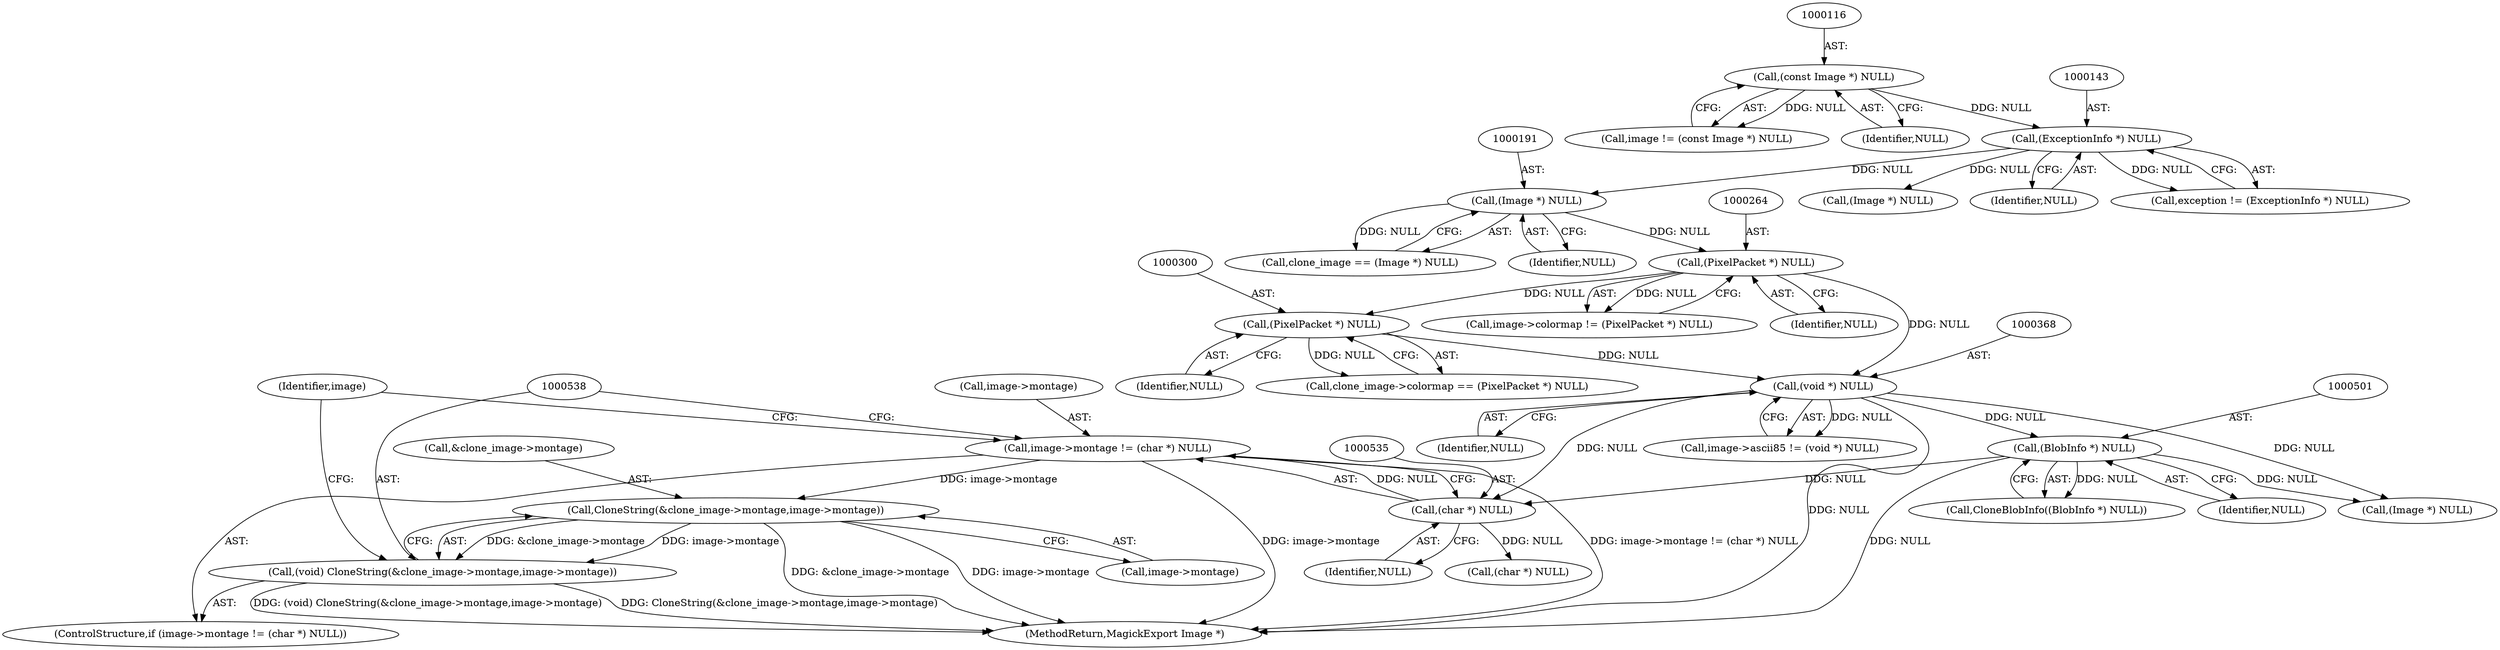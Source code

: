 digraph "0_ImageMagick_01843366d6a7b96e22ad7bb67f3df7d9fd4d5d74@pointer" {
"1000530" [label="(Call,image->montage != (char *) NULL)"];
"1000534" [label="(Call,(char *) NULL)"];
"1000367" [label="(Call,(void *) NULL)"];
"1000263" [label="(Call,(PixelPacket *) NULL)"];
"1000190" [label="(Call,(Image *) NULL)"];
"1000142" [label="(Call,(ExceptionInfo *) NULL)"];
"1000115" [label="(Call,(const Image *) NULL)"];
"1000299" [label="(Call,(PixelPacket *) NULL)"];
"1000500" [label="(Call,(BlobInfo *) NULL)"];
"1000539" [label="(Call,CloneString(&clone_image->montage,image->montage))"];
"1000537" [label="(Call,(void) CloneString(&clone_image->montage,image->montage))"];
"1000367" [label="(Call,(void *) NULL)"];
"1000530" [label="(Call,image->montage != (char *) NULL)"];
"1000529" [label="(ControlStructure,if (image->montage != (char *) NULL))"];
"1000500" [label="(Call,(BlobInfo *) NULL)"];
"1000369" [label="(Identifier,NULL)"];
"1000633" [label="(Call,(Image *) NULL)"];
"1000142" [label="(Call,(ExceptionInfo *) NULL)"];
"1000534" [label="(Call,(char *) NULL)"];
"1000113" [label="(Call,image != (const Image *) NULL)"];
"1000552" [label="(Call,(char *) NULL)"];
"1000265" [label="(Identifier,NULL)"];
"1000295" [label="(Call,clone_image->colormap == (PixelPacket *) NULL)"];
"1000531" [label="(Call,image->montage)"];
"1000537" [label="(Call,(void) CloneString(&clone_image->montage,image->montage))"];
"1000550" [label="(Identifier,image)"];
"1000544" [label="(Call,image->montage)"];
"1000263" [label="(Call,(PixelPacket *) NULL)"];
"1000363" [label="(Call,image->ascii85 != (void *) NULL)"];
"1000115" [label="(Call,(const Image *) NULL)"];
"1000540" [label="(Call,&clone_image->montage)"];
"1000144" [label="(Identifier,NULL)"];
"1000536" [label="(Identifier,NULL)"];
"1000117" [label="(Identifier,NULL)"];
"1000176" [label="(Call,(Image *) NULL)"];
"1000539" [label="(Call,CloneString(&clone_image->montage,image->montage))"];
"1000301" [label="(Identifier,NULL)"];
"1000499" [label="(Call,CloneBlobInfo((BlobInfo *) NULL))"];
"1000844" [label="(MethodReturn,MagickExport Image *)"];
"1000299" [label="(Call,(PixelPacket *) NULL)"];
"1000188" [label="(Call,clone_image == (Image *) NULL)"];
"1000192" [label="(Identifier,NULL)"];
"1000190" [label="(Call,(Image *) NULL)"];
"1000259" [label="(Call,image->colormap != (PixelPacket *) NULL)"];
"1000140" [label="(Call,exception != (ExceptionInfo *) NULL)"];
"1000502" [label="(Identifier,NULL)"];
"1000530" -> "1000529"  [label="AST: "];
"1000530" -> "1000534"  [label="CFG: "];
"1000531" -> "1000530"  [label="AST: "];
"1000534" -> "1000530"  [label="AST: "];
"1000538" -> "1000530"  [label="CFG: "];
"1000550" -> "1000530"  [label="CFG: "];
"1000530" -> "1000844"  [label="DDG: image->montage"];
"1000530" -> "1000844"  [label="DDG: image->montage != (char *) NULL"];
"1000534" -> "1000530"  [label="DDG: NULL"];
"1000530" -> "1000539"  [label="DDG: image->montage"];
"1000534" -> "1000536"  [label="CFG: "];
"1000535" -> "1000534"  [label="AST: "];
"1000536" -> "1000534"  [label="AST: "];
"1000367" -> "1000534"  [label="DDG: NULL"];
"1000500" -> "1000534"  [label="DDG: NULL"];
"1000534" -> "1000552"  [label="DDG: NULL"];
"1000367" -> "1000363"  [label="AST: "];
"1000367" -> "1000369"  [label="CFG: "];
"1000368" -> "1000367"  [label="AST: "];
"1000369" -> "1000367"  [label="AST: "];
"1000363" -> "1000367"  [label="CFG: "];
"1000367" -> "1000844"  [label="DDG: NULL"];
"1000367" -> "1000363"  [label="DDG: NULL"];
"1000263" -> "1000367"  [label="DDG: NULL"];
"1000299" -> "1000367"  [label="DDG: NULL"];
"1000367" -> "1000500"  [label="DDG: NULL"];
"1000367" -> "1000633"  [label="DDG: NULL"];
"1000263" -> "1000259"  [label="AST: "];
"1000263" -> "1000265"  [label="CFG: "];
"1000264" -> "1000263"  [label="AST: "];
"1000265" -> "1000263"  [label="AST: "];
"1000259" -> "1000263"  [label="CFG: "];
"1000263" -> "1000259"  [label="DDG: NULL"];
"1000190" -> "1000263"  [label="DDG: NULL"];
"1000263" -> "1000299"  [label="DDG: NULL"];
"1000190" -> "1000188"  [label="AST: "];
"1000190" -> "1000192"  [label="CFG: "];
"1000191" -> "1000190"  [label="AST: "];
"1000192" -> "1000190"  [label="AST: "];
"1000188" -> "1000190"  [label="CFG: "];
"1000190" -> "1000188"  [label="DDG: NULL"];
"1000142" -> "1000190"  [label="DDG: NULL"];
"1000142" -> "1000140"  [label="AST: "];
"1000142" -> "1000144"  [label="CFG: "];
"1000143" -> "1000142"  [label="AST: "];
"1000144" -> "1000142"  [label="AST: "];
"1000140" -> "1000142"  [label="CFG: "];
"1000142" -> "1000140"  [label="DDG: NULL"];
"1000115" -> "1000142"  [label="DDG: NULL"];
"1000142" -> "1000176"  [label="DDG: NULL"];
"1000115" -> "1000113"  [label="AST: "];
"1000115" -> "1000117"  [label="CFG: "];
"1000116" -> "1000115"  [label="AST: "];
"1000117" -> "1000115"  [label="AST: "];
"1000113" -> "1000115"  [label="CFG: "];
"1000115" -> "1000113"  [label="DDG: NULL"];
"1000299" -> "1000295"  [label="AST: "];
"1000299" -> "1000301"  [label="CFG: "];
"1000300" -> "1000299"  [label="AST: "];
"1000301" -> "1000299"  [label="AST: "];
"1000295" -> "1000299"  [label="CFG: "];
"1000299" -> "1000295"  [label="DDG: NULL"];
"1000500" -> "1000499"  [label="AST: "];
"1000500" -> "1000502"  [label="CFG: "];
"1000501" -> "1000500"  [label="AST: "];
"1000502" -> "1000500"  [label="AST: "];
"1000499" -> "1000500"  [label="CFG: "];
"1000500" -> "1000844"  [label="DDG: NULL"];
"1000500" -> "1000499"  [label="DDG: NULL"];
"1000500" -> "1000633"  [label="DDG: NULL"];
"1000539" -> "1000537"  [label="AST: "];
"1000539" -> "1000544"  [label="CFG: "];
"1000540" -> "1000539"  [label="AST: "];
"1000544" -> "1000539"  [label="AST: "];
"1000537" -> "1000539"  [label="CFG: "];
"1000539" -> "1000844"  [label="DDG: &clone_image->montage"];
"1000539" -> "1000844"  [label="DDG: image->montage"];
"1000539" -> "1000537"  [label="DDG: &clone_image->montage"];
"1000539" -> "1000537"  [label="DDG: image->montage"];
"1000537" -> "1000529"  [label="AST: "];
"1000538" -> "1000537"  [label="AST: "];
"1000550" -> "1000537"  [label="CFG: "];
"1000537" -> "1000844"  [label="DDG: CloneString(&clone_image->montage,image->montage)"];
"1000537" -> "1000844"  [label="DDG: (void) CloneString(&clone_image->montage,image->montage)"];
}
